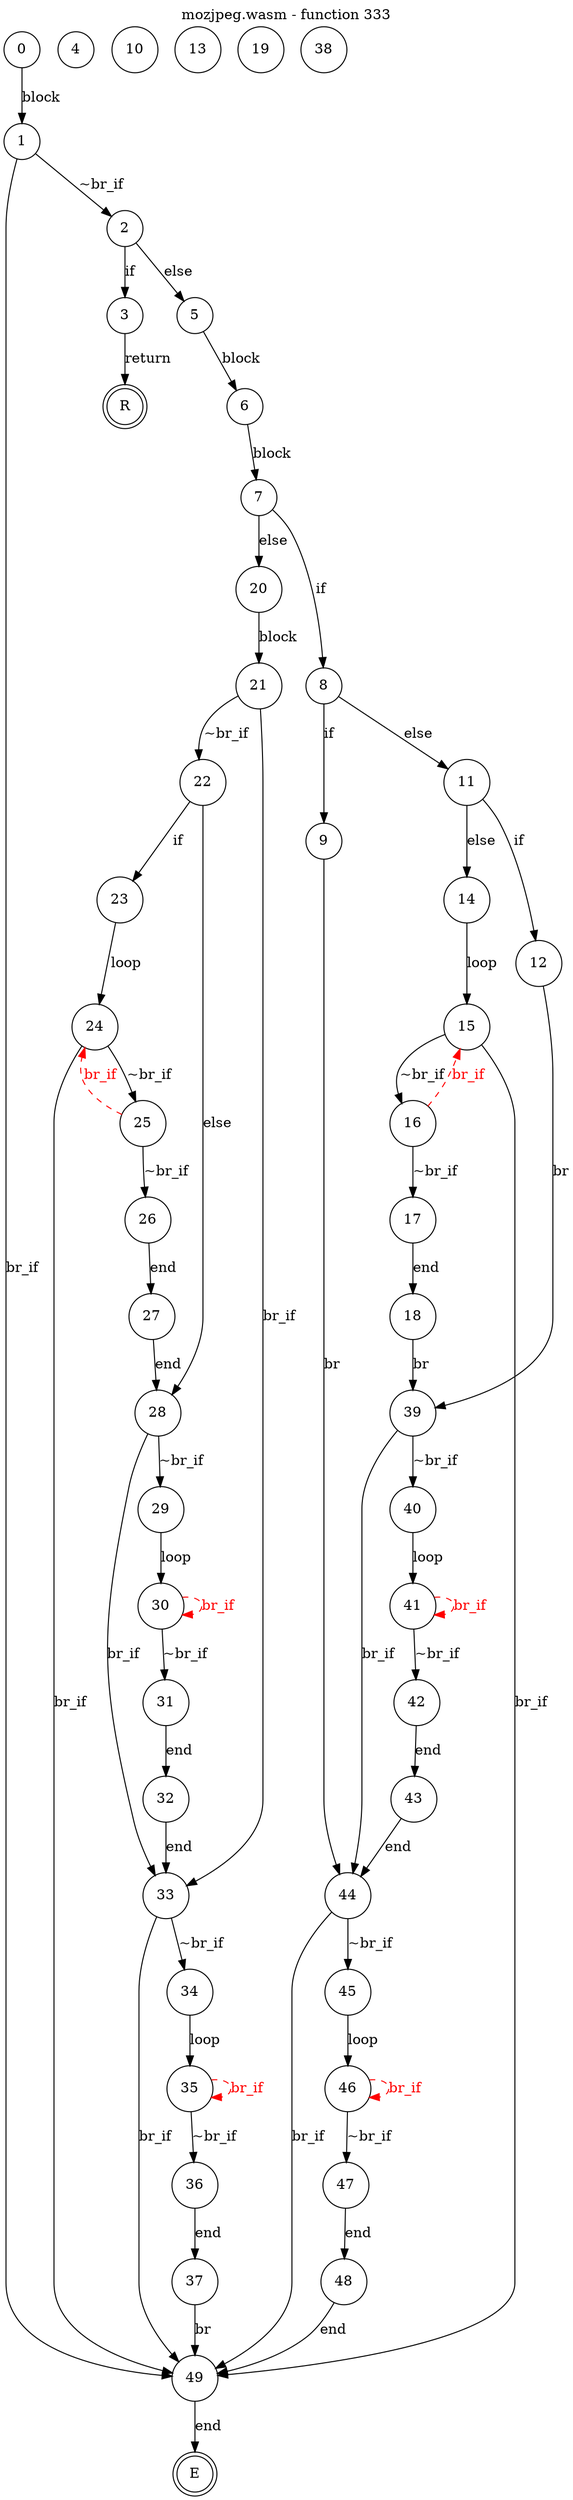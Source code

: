 digraph finite_state_machine {
    label = "mozjpeg.wasm - function 333"
    labelloc =  t
    labelfontsize = 16
    labelfontcolor = black
    labelfontname = "Helvetica"
    node [shape = doublecircle]; E R ;
node [shape=circle, fontcolor=black, style="", label="0"]0
node [shape=circle, fontcolor=black, style="", label="1"]1
node [shape=circle, fontcolor=black, style="", label="2"]2
node [shape=circle, fontcolor=black, style="", label="3"]3
node [shape=circle, fontcolor=black, style="", label="4"]4
node [shape=circle, fontcolor=black, style="", label="5"]5
node [shape=circle, fontcolor=black, style="", label="6"]6
node [shape=circle, fontcolor=black, style="", label="7"]7
node [shape=circle, fontcolor=black, style="", label="8"]8
node [shape=circle, fontcolor=black, style="", label="9"]9
node [shape=circle, fontcolor=black, style="", label="10"]10
node [shape=circle, fontcolor=black, style="", label="11"]11
node [shape=circle, fontcolor=black, style="", label="12"]12
node [shape=circle, fontcolor=black, style="", label="13"]13
node [shape=circle, fontcolor=black, style="", label="14"]14
node [shape=circle, fontcolor=black, style="", label="15"]15
node [shape=circle, fontcolor=black, style="", label="16"]16
node [shape=circle, fontcolor=black, style="", label="17"]17
node [shape=circle, fontcolor=black, style="", label="18"]18
node [shape=circle, fontcolor=black, style="", label="19"]19
node [shape=circle, fontcolor=black, style="", label="20"]20
node [shape=circle, fontcolor=black, style="", label="21"]21
node [shape=circle, fontcolor=black, style="", label="22"]22
node [shape=circle, fontcolor=black, style="", label="23"]23
node [shape=circle, fontcolor=black, style="", label="24"]24
node [shape=circle, fontcolor=black, style="", label="25"]25
node [shape=circle, fontcolor=black, style="", label="26"]26
node [shape=circle, fontcolor=black, style="", label="27"]27
node [shape=circle, fontcolor=black, style="", label="28"]28
node [shape=circle, fontcolor=black, style="", label="29"]29
node [shape=circle, fontcolor=black, style="", label="30"]30
node [shape=circle, fontcolor=black, style="", label="31"]31
node [shape=circle, fontcolor=black, style="", label="32"]32
node [shape=circle, fontcolor=black, style="", label="33"]33
node [shape=circle, fontcolor=black, style="", label="34"]34
node [shape=circle, fontcolor=black, style="", label="35"]35
node [shape=circle, fontcolor=black, style="", label="36"]36
node [shape=circle, fontcolor=black, style="", label="37"]37
node [shape=circle, fontcolor=black, style="", label="38"]38
node [shape=circle, fontcolor=black, style="", label="39"]39
node [shape=circle, fontcolor=black, style="", label="40"]40
node [shape=circle, fontcolor=black, style="", label="41"]41
node [shape=circle, fontcolor=black, style="", label="42"]42
node [shape=circle, fontcolor=black, style="", label="43"]43
node [shape=circle, fontcolor=black, style="", label="44"]44
node [shape=circle, fontcolor=black, style="", label="45"]45
node [shape=circle, fontcolor=black, style="", label="46"]46
node [shape=circle, fontcolor=black, style="", label="47"]47
node [shape=circle, fontcolor=black, style="", label="48"]48
node [shape=circle, fontcolor=black, style="", label="49"]49
node [shape=circle, fontcolor=black, style="", label="E"]E
node [shape=circle, fontcolor=black, style="", label="R"]R
    0 -> 1[label="block"];
    1 -> 2[label="~br_if"];
    1 -> 49[label="br_if"];
    2 -> 3[label="if"];
    2 -> 5[label="else"];
    3 -> R[label="return"];
    5 -> 6[label="block"];
    6 -> 7[label="block"];
    7 -> 8[label="if"];
    7 -> 20[label="else"];
    8 -> 9[label="if"];
    8 -> 11[label="else"];
    9 -> 44[label="br"];
    11 -> 12[label="if"];
    11 -> 14[label="else"];
    12 -> 39[label="br"];
    14 -> 15[label="loop"];
    15 -> 16[label="~br_if"];
    15 -> 49[label="br_if"];
    16 -> 17[label="~br_if"];
    16 -> 15[style="dashed" color="red" fontcolor="red" label="br_if"];
    17 -> 18[label="end"];
    18 -> 39[label="br"];
    20 -> 21[label="block"];
    21 -> 22[label="~br_if"];
    21 -> 33[label="br_if"];
    22 -> 23[label="if"];
    22 -> 28[label="else"];
    23 -> 24[label="loop"];
    24 -> 25[label="~br_if"];
    24 -> 49[label="br_if"];
    25 -> 26[label="~br_if"];
    25 -> 24[style="dashed" color="red" fontcolor="red" label="br_if"];
    26 -> 27[label="end"];
    27 -> 28[label="end"];
    28 -> 29[label="~br_if"];
    28 -> 33[label="br_if"];
    29 -> 30[label="loop"];
    30 -> 31[label="~br_if"];
    30 -> 30[style="dashed" color="red" fontcolor="red" label="br_if"];
    31 -> 32[label="end"];
    32 -> 33[label="end"];
    33 -> 34[label="~br_if"];
    33 -> 49[label="br_if"];
    34 -> 35[label="loop"];
    35 -> 36[label="~br_if"];
    35 -> 35[style="dashed" color="red" fontcolor="red" label="br_if"];
    36 -> 37[label="end"];
    37 -> 49[label="br"];
    39 -> 40[label="~br_if"];
    39 -> 44[label="br_if"];
    40 -> 41[label="loop"];
    41 -> 42[label="~br_if"];
    41 -> 41[style="dashed" color="red" fontcolor="red" label="br_if"];
    42 -> 43[label="end"];
    43 -> 44[label="end"];
    44 -> 45[label="~br_if"];
    44 -> 49[label="br_if"];
    45 -> 46[label="loop"];
    46 -> 47[label="~br_if"];
    46 -> 46[style="dashed" color="red" fontcolor="red" label="br_if"];
    47 -> 48[label="end"];
    48 -> 49[label="end"];
    49 -> E[label="end"];
}
